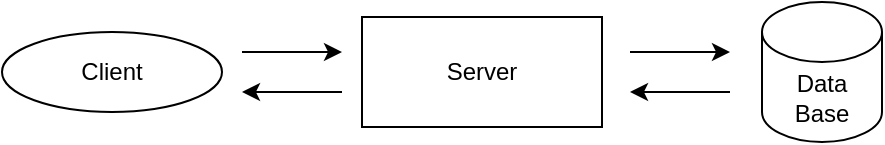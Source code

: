 <mxfile version="24.8.2">
  <diagram name="1 oldal" id="1DMmS0es6JFuSNQ8RW-e">
    <mxGraphModel dx="819" dy="426" grid="1" gridSize="10" guides="1" tooltips="1" connect="1" arrows="1" fold="1" page="1" pageScale="1" pageWidth="827" pageHeight="1169" math="0" shadow="0">
      <root>
        <mxCell id="0" />
        <mxCell id="1" parent="0" />
        <mxCell id="tH-vjPp9NELZob-vN8fy-1" value="Client" style="ellipse;whiteSpace=wrap;html=1;" vertex="1" parent="1">
          <mxGeometry x="100" y="280" width="110" height="40" as="geometry" />
        </mxCell>
        <mxCell id="tH-vjPp9NELZob-vN8fy-3" value="Server" style="rounded=0;whiteSpace=wrap;html=1;" vertex="1" parent="1">
          <mxGeometry x="280" y="272.5" width="120" height="55" as="geometry" />
        </mxCell>
        <mxCell id="tH-vjPp9NELZob-vN8fy-4" value="Data&lt;div&gt;Base&lt;/div&gt;" style="shape=cylinder3;whiteSpace=wrap;html=1;boundedLbl=1;backgroundOutline=1;size=15;" vertex="1" parent="1">
          <mxGeometry x="480" y="265" width="60" height="70" as="geometry" />
        </mxCell>
        <mxCell id="tH-vjPp9NELZob-vN8fy-6" value="" style="endArrow=classic;html=1;rounded=0;" edge="1" parent="1">
          <mxGeometry width="50" height="50" relative="1" as="geometry">
            <mxPoint x="220" y="290" as="sourcePoint" />
            <mxPoint x="270" y="290" as="targetPoint" />
          </mxGeometry>
        </mxCell>
        <mxCell id="tH-vjPp9NELZob-vN8fy-7" value="" style="endArrow=classic;html=1;rounded=0;" edge="1" parent="1">
          <mxGeometry width="50" height="50" relative="1" as="geometry">
            <mxPoint x="414" y="290" as="sourcePoint" />
            <mxPoint x="464" y="290" as="targetPoint" />
          </mxGeometry>
        </mxCell>
        <mxCell id="tH-vjPp9NELZob-vN8fy-8" value="" style="endArrow=classic;html=1;rounded=0;" edge="1" parent="1">
          <mxGeometry width="50" height="50" relative="1" as="geometry">
            <mxPoint x="270" y="310" as="sourcePoint" />
            <mxPoint x="220" y="310" as="targetPoint" />
          </mxGeometry>
        </mxCell>
        <mxCell id="tH-vjPp9NELZob-vN8fy-9" value="" style="endArrow=classic;html=1;rounded=0;" edge="1" parent="1">
          <mxGeometry width="50" height="50" relative="1" as="geometry">
            <mxPoint x="464" y="310" as="sourcePoint" />
            <mxPoint x="414" y="310" as="targetPoint" />
          </mxGeometry>
        </mxCell>
      </root>
    </mxGraphModel>
  </diagram>
</mxfile>
